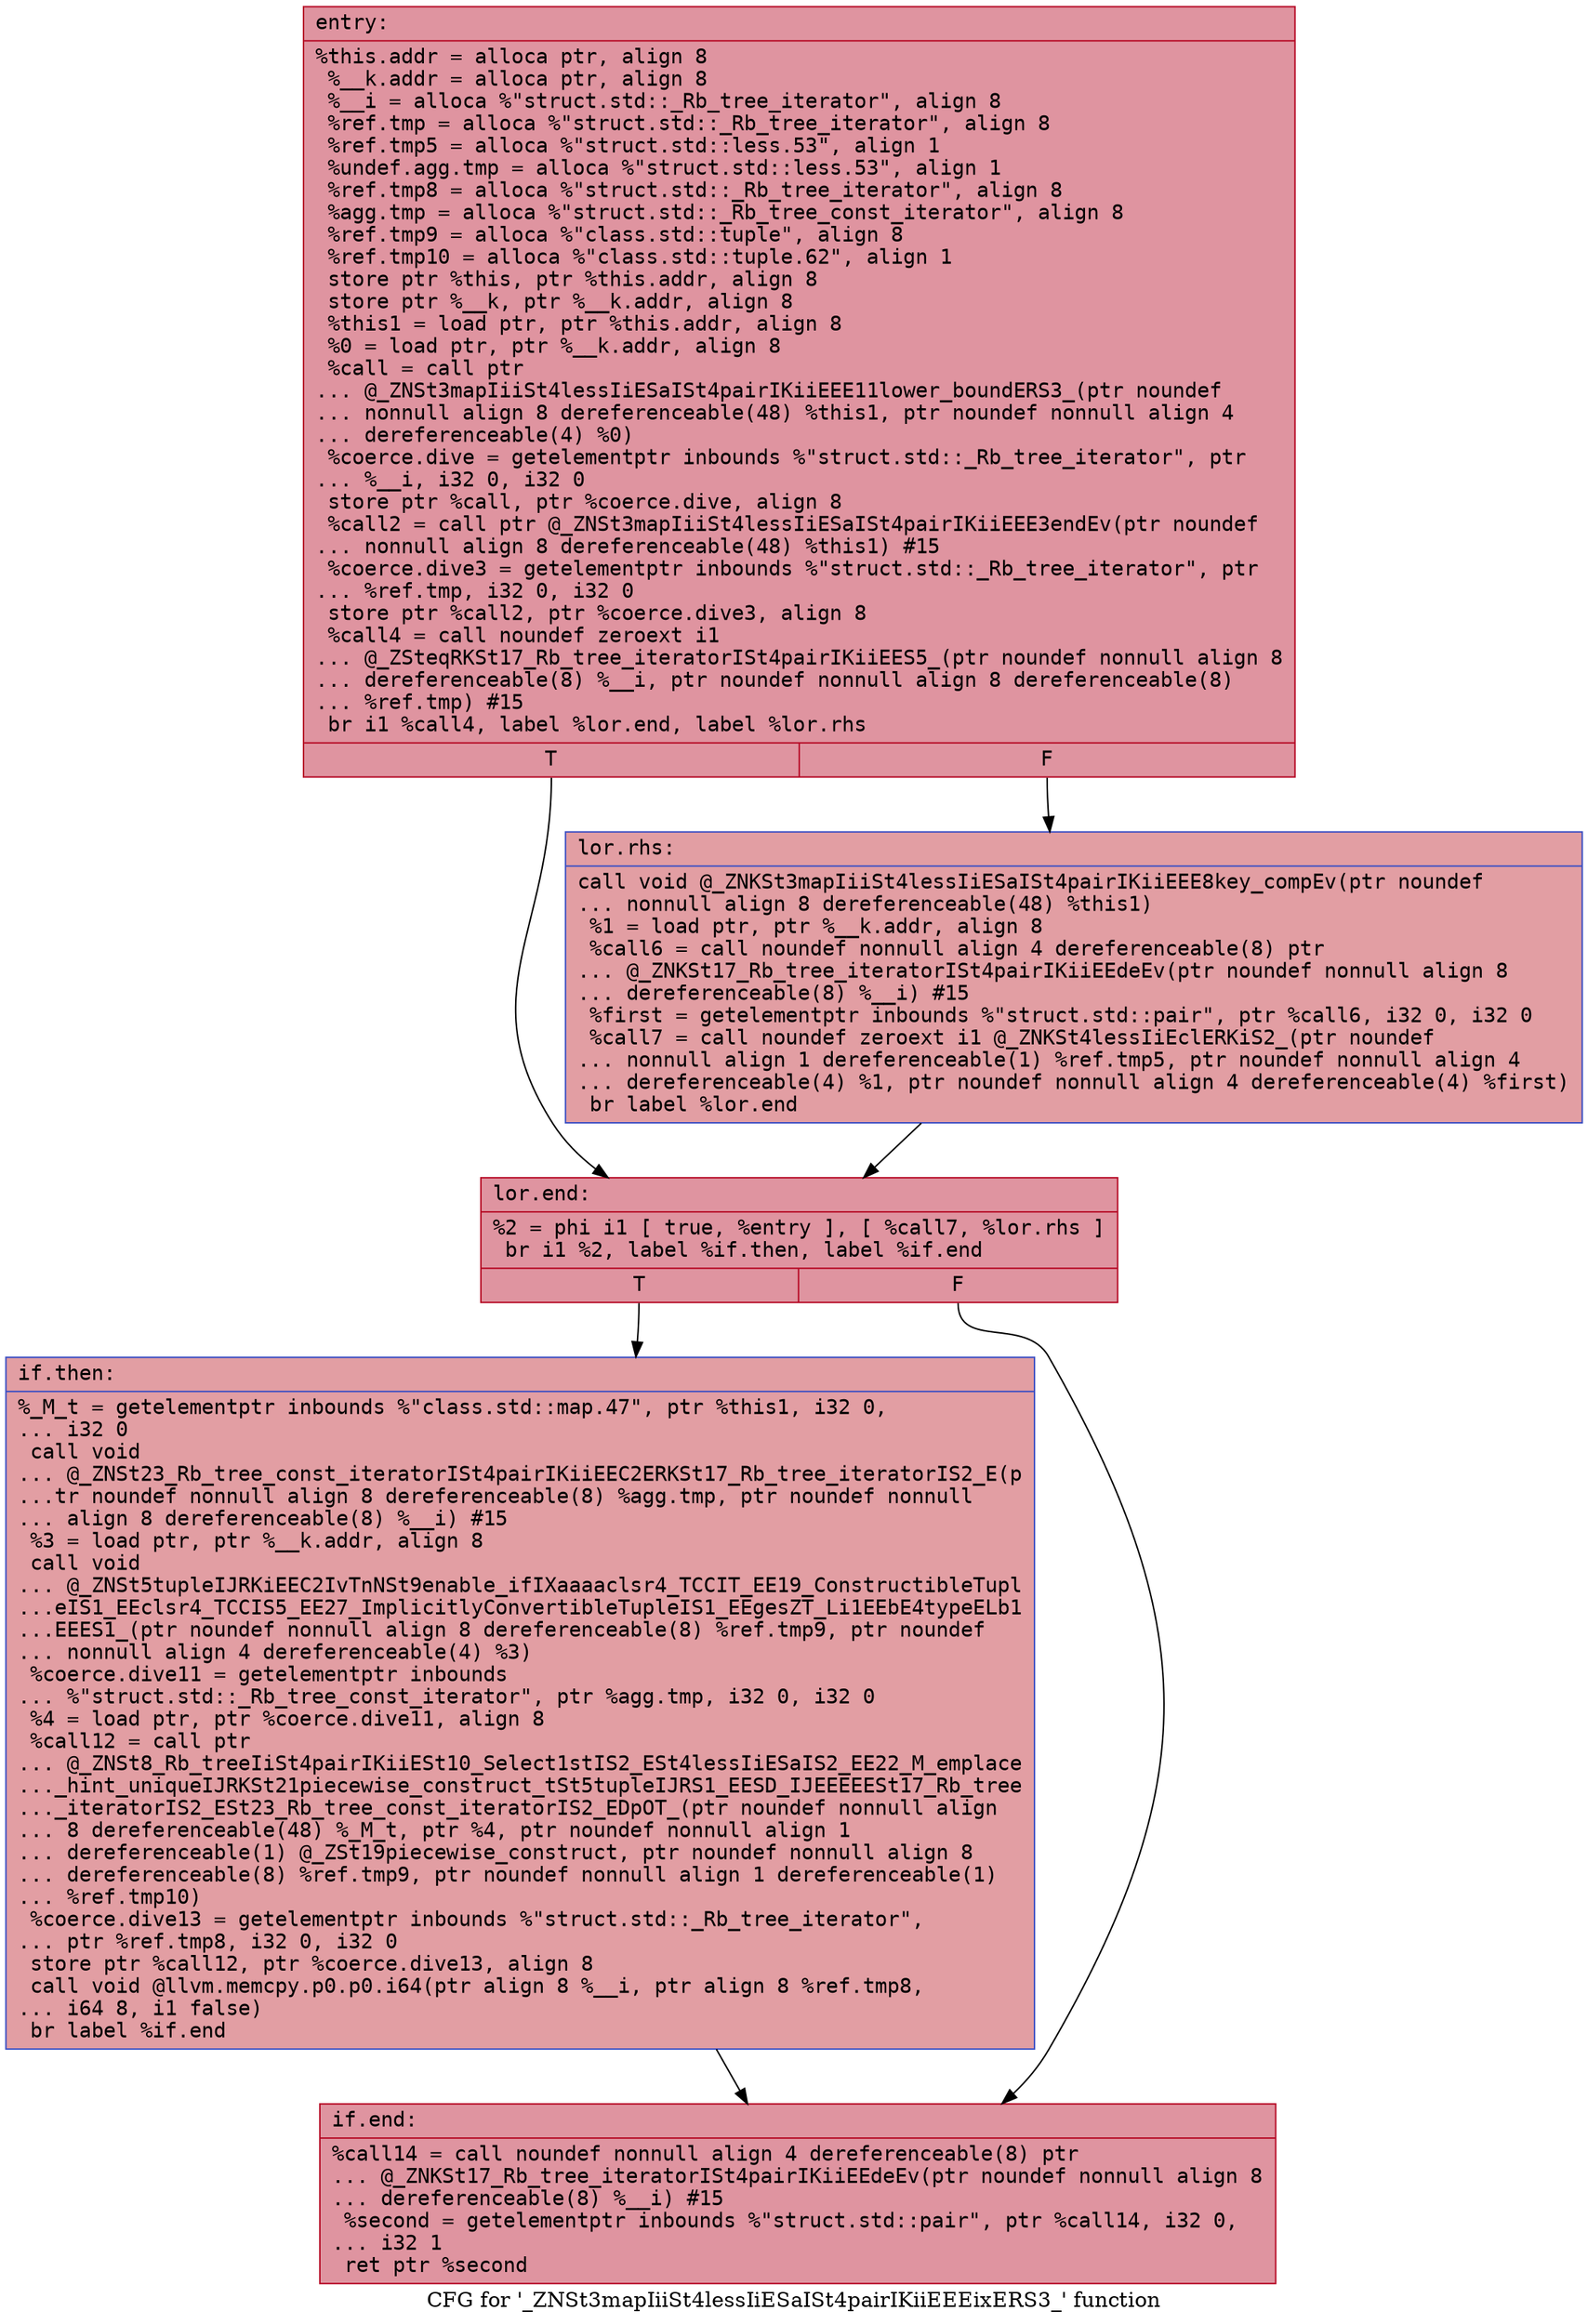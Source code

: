 digraph "CFG for '_ZNSt3mapIiiSt4lessIiESaISt4pairIKiiEEEixERS3_' function" {
	label="CFG for '_ZNSt3mapIiiSt4lessIiESaISt4pairIKiiEEEixERS3_' function";

	Node0x55ba303aafa0 [shape=record,color="#b70d28ff", style=filled, fillcolor="#b70d2870" fontname="Courier",label="{entry:\l|  %this.addr = alloca ptr, align 8\l  %__k.addr = alloca ptr, align 8\l  %__i = alloca %\"struct.std::_Rb_tree_iterator\", align 8\l  %ref.tmp = alloca %\"struct.std::_Rb_tree_iterator\", align 8\l  %ref.tmp5 = alloca %\"struct.std::less.53\", align 1\l  %undef.agg.tmp = alloca %\"struct.std::less.53\", align 1\l  %ref.tmp8 = alloca %\"struct.std::_Rb_tree_iterator\", align 8\l  %agg.tmp = alloca %\"struct.std::_Rb_tree_const_iterator\", align 8\l  %ref.tmp9 = alloca %\"class.std::tuple\", align 8\l  %ref.tmp10 = alloca %\"class.std::tuple.62\", align 1\l  store ptr %this, ptr %this.addr, align 8\l  store ptr %__k, ptr %__k.addr, align 8\l  %this1 = load ptr, ptr %this.addr, align 8\l  %0 = load ptr, ptr %__k.addr, align 8\l  %call = call ptr\l... @_ZNSt3mapIiiSt4lessIiESaISt4pairIKiiEEE11lower_boundERS3_(ptr noundef\l... nonnull align 8 dereferenceable(48) %this1, ptr noundef nonnull align 4\l... dereferenceable(4) %0)\l  %coerce.dive = getelementptr inbounds %\"struct.std::_Rb_tree_iterator\", ptr\l... %__i, i32 0, i32 0\l  store ptr %call, ptr %coerce.dive, align 8\l  %call2 = call ptr @_ZNSt3mapIiiSt4lessIiESaISt4pairIKiiEEE3endEv(ptr noundef\l... nonnull align 8 dereferenceable(48) %this1) #15\l  %coerce.dive3 = getelementptr inbounds %\"struct.std::_Rb_tree_iterator\", ptr\l... %ref.tmp, i32 0, i32 0\l  store ptr %call2, ptr %coerce.dive3, align 8\l  %call4 = call noundef zeroext i1\l... @_ZSteqRKSt17_Rb_tree_iteratorISt4pairIKiiEES5_(ptr noundef nonnull align 8\l... dereferenceable(8) %__i, ptr noundef nonnull align 8 dereferenceable(8)\l... %ref.tmp) #15\l  br i1 %call4, label %lor.end, label %lor.rhs\l|{<s0>T|<s1>F}}"];
	Node0x55ba303aafa0:s0 -> Node0x55ba303ac1c0[tooltip="entry -> lor.end\nProbability 50.00%" ];
	Node0x55ba303aafa0:s1 -> Node0x55ba303ac210[tooltip="entry -> lor.rhs\nProbability 50.00%" ];
	Node0x55ba303ac210 [shape=record,color="#3d50c3ff", style=filled, fillcolor="#be242e70" fontname="Courier",label="{lor.rhs:\l|  call void @_ZNKSt3mapIiiSt4lessIiESaISt4pairIKiiEEE8key_compEv(ptr noundef\l... nonnull align 8 dereferenceable(48) %this1)\l  %1 = load ptr, ptr %__k.addr, align 8\l  %call6 = call noundef nonnull align 4 dereferenceable(8) ptr\l... @_ZNKSt17_Rb_tree_iteratorISt4pairIKiiEEdeEv(ptr noundef nonnull align 8\l... dereferenceable(8) %__i) #15\l  %first = getelementptr inbounds %\"struct.std::pair\", ptr %call6, i32 0, i32 0\l  %call7 = call noundef zeroext i1 @_ZNKSt4lessIiEclERKiS2_(ptr noundef\l... nonnull align 1 dereferenceable(1) %ref.tmp5, ptr noundef nonnull align 4\l... dereferenceable(4) %1, ptr noundef nonnull align 4 dereferenceable(4) %first)\l  br label %lor.end\l}"];
	Node0x55ba303ac210 -> Node0x55ba303ac1c0[tooltip="lor.rhs -> lor.end\nProbability 100.00%" ];
	Node0x55ba303ac1c0 [shape=record,color="#b70d28ff", style=filled, fillcolor="#b70d2870" fontname="Courier",label="{lor.end:\l|  %2 = phi i1 [ true, %entry ], [ %call7, %lor.rhs ]\l  br i1 %2, label %if.then, label %if.end\l|{<s0>T|<s1>F}}"];
	Node0x55ba303ac1c0:s0 -> Node0x55ba303aca50[tooltip="lor.end -> if.then\nProbability 50.00%" ];
	Node0x55ba303ac1c0:s1 -> Node0x55ba303ab660[tooltip="lor.end -> if.end\nProbability 50.00%" ];
	Node0x55ba303aca50 [shape=record,color="#3d50c3ff", style=filled, fillcolor="#be242e70" fontname="Courier",label="{if.then:\l|  %_M_t = getelementptr inbounds %\"class.std::map.47\", ptr %this1, i32 0,\l... i32 0\l  call void\l... @_ZNSt23_Rb_tree_const_iteratorISt4pairIKiiEEC2ERKSt17_Rb_tree_iteratorIS2_E(p\l...tr noundef nonnull align 8 dereferenceable(8) %agg.tmp, ptr noundef nonnull\l... align 8 dereferenceable(8) %__i) #15\l  %3 = load ptr, ptr %__k.addr, align 8\l  call void\l... @_ZNSt5tupleIJRKiEEC2IvTnNSt9enable_ifIXaaaaclsr4_TCCIT_EE19_ConstructibleTupl\l...eIS1_EEclsr4_TCCIS5_EE27_ImplicitlyConvertibleTupleIS1_EEgesZT_Li1EEbE4typeELb1\l...EEES1_(ptr noundef nonnull align 8 dereferenceable(8) %ref.tmp9, ptr noundef\l... nonnull align 4 dereferenceable(4) %3)\l  %coerce.dive11 = getelementptr inbounds\l... %\"struct.std::_Rb_tree_const_iterator\", ptr %agg.tmp, i32 0, i32 0\l  %4 = load ptr, ptr %coerce.dive11, align 8\l  %call12 = call ptr\l... @_ZNSt8_Rb_treeIiSt4pairIKiiESt10_Select1stIS2_ESt4lessIiESaIS2_EE22_M_emplace\l..._hint_uniqueIJRKSt21piecewise_construct_tSt5tupleIJRS1_EESD_IJEEEEESt17_Rb_tree\l..._iteratorIS2_ESt23_Rb_tree_const_iteratorIS2_EDpOT_(ptr noundef nonnull align\l... 8 dereferenceable(48) %_M_t, ptr %4, ptr noundef nonnull align 1\l... dereferenceable(1) @_ZSt19piecewise_construct, ptr noundef nonnull align 8\l... dereferenceable(8) %ref.tmp9, ptr noundef nonnull align 1 dereferenceable(1)\l... %ref.tmp10)\l  %coerce.dive13 = getelementptr inbounds %\"struct.std::_Rb_tree_iterator\",\l... ptr %ref.tmp8, i32 0, i32 0\l  store ptr %call12, ptr %coerce.dive13, align 8\l  call void @llvm.memcpy.p0.p0.i64(ptr align 8 %__i, ptr align 8 %ref.tmp8,\l... i64 8, i1 false)\l  br label %if.end\l}"];
	Node0x55ba303aca50 -> Node0x55ba303ab660[tooltip="if.then -> if.end\nProbability 100.00%" ];
	Node0x55ba303ab660 [shape=record,color="#b70d28ff", style=filled, fillcolor="#b70d2870" fontname="Courier",label="{if.end:\l|  %call14 = call noundef nonnull align 4 dereferenceable(8) ptr\l... @_ZNKSt17_Rb_tree_iteratorISt4pairIKiiEEdeEv(ptr noundef nonnull align 8\l... dereferenceable(8) %__i) #15\l  %second = getelementptr inbounds %\"struct.std::pair\", ptr %call14, i32 0,\l... i32 1\l  ret ptr %second\l}"];
}
